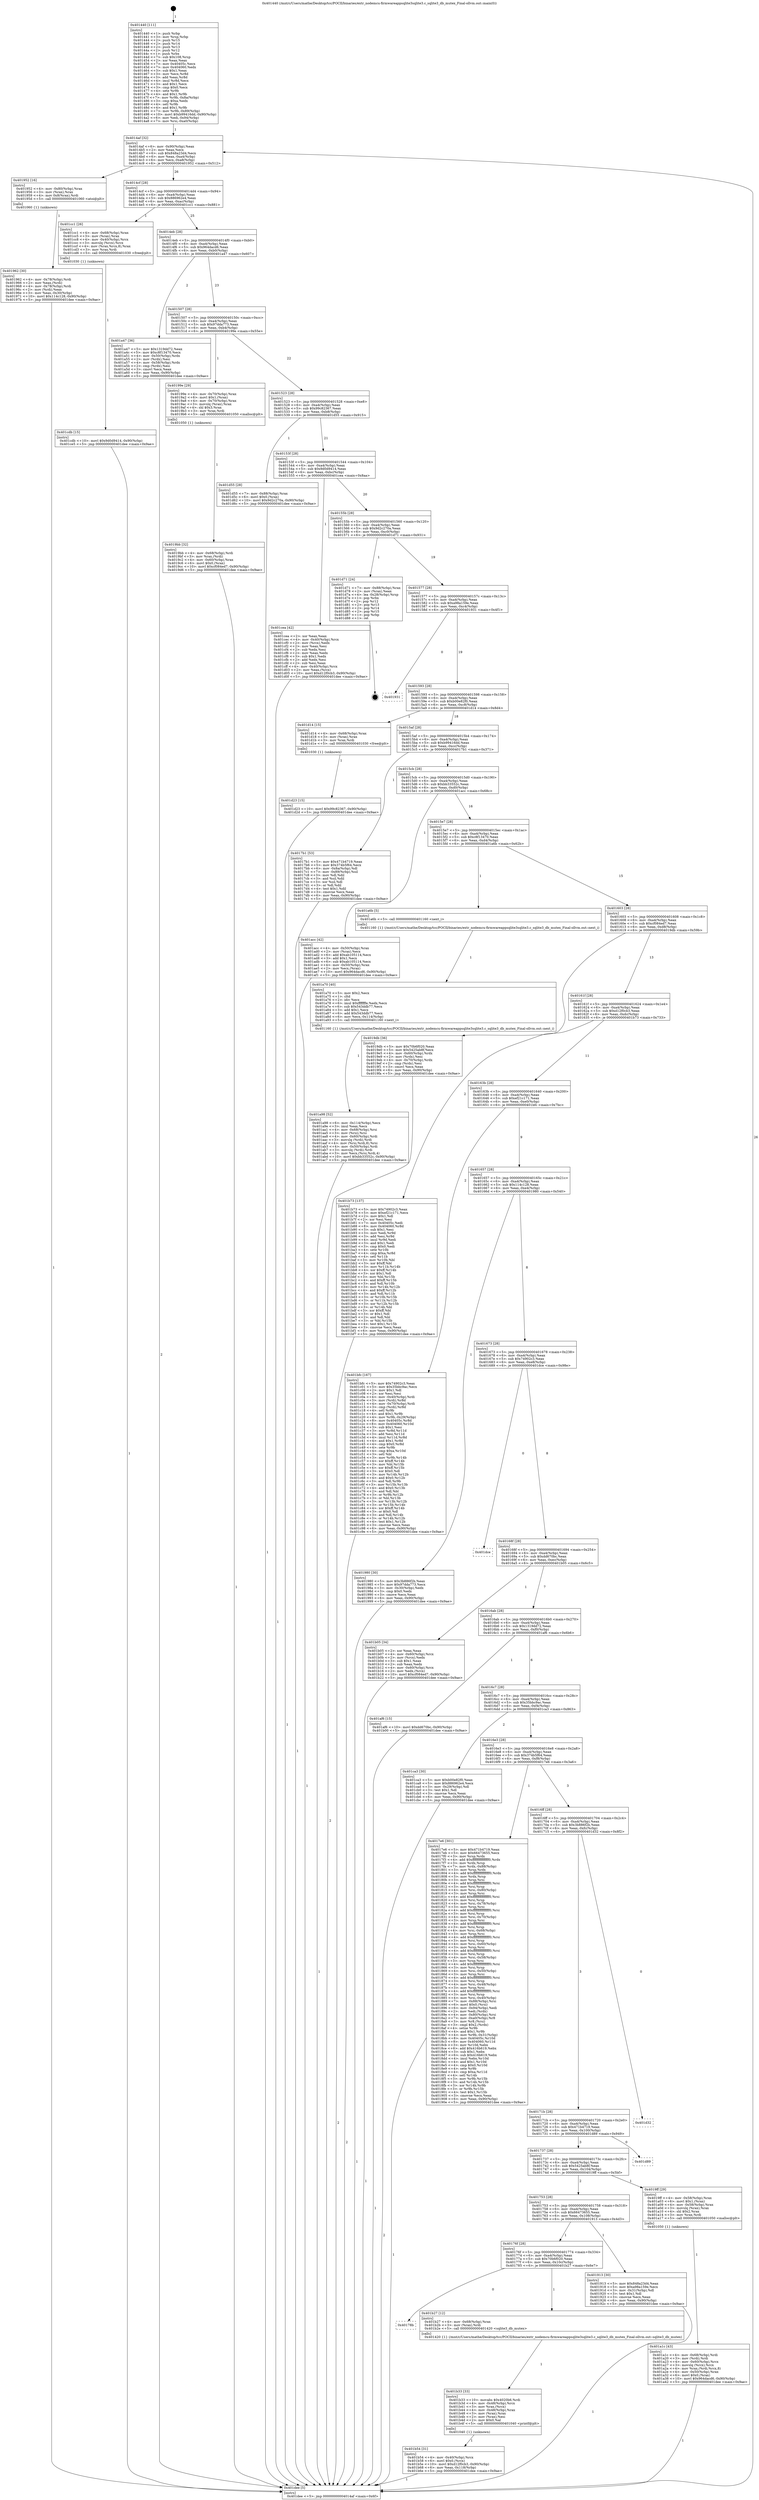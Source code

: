 digraph "0x401440" {
  label = "0x401440 (/mnt/c/Users/mathe/Desktop/tcc/POCII/binaries/extr_nodemcu-firmwareappsqlite3sqlite3.c_sqlite3_db_mutex_Final-ollvm.out::main(0))"
  labelloc = "t"
  node[shape=record]

  Entry [label="",width=0.3,height=0.3,shape=circle,fillcolor=black,style=filled]
  "0x4014af" [label="{
     0x4014af [32]\l
     | [instrs]\l
     &nbsp;&nbsp;0x4014af \<+6\>: mov -0x90(%rbp),%eax\l
     &nbsp;&nbsp;0x4014b5 \<+2\>: mov %eax,%ecx\l
     &nbsp;&nbsp;0x4014b7 \<+6\>: sub $0x848a23d4,%ecx\l
     &nbsp;&nbsp;0x4014bd \<+6\>: mov %eax,-0xa4(%rbp)\l
     &nbsp;&nbsp;0x4014c3 \<+6\>: mov %ecx,-0xa8(%rbp)\l
     &nbsp;&nbsp;0x4014c9 \<+6\>: je 0000000000401952 \<main+0x512\>\l
  }"]
  "0x401952" [label="{
     0x401952 [16]\l
     | [instrs]\l
     &nbsp;&nbsp;0x401952 \<+4\>: mov -0x80(%rbp),%rax\l
     &nbsp;&nbsp;0x401956 \<+3\>: mov (%rax),%rax\l
     &nbsp;&nbsp;0x401959 \<+4\>: mov 0x8(%rax),%rdi\l
     &nbsp;&nbsp;0x40195d \<+5\>: call 0000000000401060 \<atoi@plt\>\l
     | [calls]\l
     &nbsp;&nbsp;0x401060 \{1\} (unknown)\l
  }"]
  "0x4014cf" [label="{
     0x4014cf [28]\l
     | [instrs]\l
     &nbsp;&nbsp;0x4014cf \<+5\>: jmp 00000000004014d4 \<main+0x94\>\l
     &nbsp;&nbsp;0x4014d4 \<+6\>: mov -0xa4(%rbp),%eax\l
     &nbsp;&nbsp;0x4014da \<+5\>: sub $0x886962e4,%eax\l
     &nbsp;&nbsp;0x4014df \<+6\>: mov %eax,-0xac(%rbp)\l
     &nbsp;&nbsp;0x4014e5 \<+6\>: je 0000000000401cc1 \<main+0x881\>\l
  }"]
  Exit [label="",width=0.3,height=0.3,shape=circle,fillcolor=black,style=filled,peripheries=2]
  "0x401cc1" [label="{
     0x401cc1 [26]\l
     | [instrs]\l
     &nbsp;&nbsp;0x401cc1 \<+4\>: mov -0x68(%rbp),%rax\l
     &nbsp;&nbsp;0x401cc5 \<+3\>: mov (%rax),%rax\l
     &nbsp;&nbsp;0x401cc8 \<+4\>: mov -0x40(%rbp),%rcx\l
     &nbsp;&nbsp;0x401ccc \<+3\>: movslq (%rcx),%rcx\l
     &nbsp;&nbsp;0x401ccf \<+4\>: mov (%rax,%rcx,8),%rax\l
     &nbsp;&nbsp;0x401cd3 \<+3\>: mov %rax,%rdi\l
     &nbsp;&nbsp;0x401cd6 \<+5\>: call 0000000000401030 \<free@plt\>\l
     | [calls]\l
     &nbsp;&nbsp;0x401030 \{1\} (unknown)\l
  }"]
  "0x4014eb" [label="{
     0x4014eb [28]\l
     | [instrs]\l
     &nbsp;&nbsp;0x4014eb \<+5\>: jmp 00000000004014f0 \<main+0xb0\>\l
     &nbsp;&nbsp;0x4014f0 \<+6\>: mov -0xa4(%rbp),%eax\l
     &nbsp;&nbsp;0x4014f6 \<+5\>: sub $0x964dacd6,%eax\l
     &nbsp;&nbsp;0x4014fb \<+6\>: mov %eax,-0xb0(%rbp)\l
     &nbsp;&nbsp;0x401501 \<+6\>: je 0000000000401a47 \<main+0x607\>\l
  }"]
  "0x401d23" [label="{
     0x401d23 [15]\l
     | [instrs]\l
     &nbsp;&nbsp;0x401d23 \<+10\>: movl $0x99c82367,-0x90(%rbp)\l
     &nbsp;&nbsp;0x401d2d \<+5\>: jmp 0000000000401dee \<main+0x9ae\>\l
  }"]
  "0x401a47" [label="{
     0x401a47 [36]\l
     | [instrs]\l
     &nbsp;&nbsp;0x401a47 \<+5\>: mov $0x1319dd72,%eax\l
     &nbsp;&nbsp;0x401a4c \<+5\>: mov $0xc8f13470,%ecx\l
     &nbsp;&nbsp;0x401a51 \<+4\>: mov -0x50(%rbp),%rdx\l
     &nbsp;&nbsp;0x401a55 \<+2\>: mov (%rdx),%esi\l
     &nbsp;&nbsp;0x401a57 \<+4\>: mov -0x58(%rbp),%rdx\l
     &nbsp;&nbsp;0x401a5b \<+2\>: cmp (%rdx),%esi\l
     &nbsp;&nbsp;0x401a5d \<+3\>: cmovl %ecx,%eax\l
     &nbsp;&nbsp;0x401a60 \<+6\>: mov %eax,-0x90(%rbp)\l
     &nbsp;&nbsp;0x401a66 \<+5\>: jmp 0000000000401dee \<main+0x9ae\>\l
  }"]
  "0x401507" [label="{
     0x401507 [28]\l
     | [instrs]\l
     &nbsp;&nbsp;0x401507 \<+5\>: jmp 000000000040150c \<main+0xcc\>\l
     &nbsp;&nbsp;0x40150c \<+6\>: mov -0xa4(%rbp),%eax\l
     &nbsp;&nbsp;0x401512 \<+5\>: sub $0x97dda773,%eax\l
     &nbsp;&nbsp;0x401517 \<+6\>: mov %eax,-0xb4(%rbp)\l
     &nbsp;&nbsp;0x40151d \<+6\>: je 000000000040199e \<main+0x55e\>\l
  }"]
  "0x401cdb" [label="{
     0x401cdb [15]\l
     | [instrs]\l
     &nbsp;&nbsp;0x401cdb \<+10\>: movl $0x9d0d9414,-0x90(%rbp)\l
     &nbsp;&nbsp;0x401ce5 \<+5\>: jmp 0000000000401dee \<main+0x9ae\>\l
  }"]
  "0x40199e" [label="{
     0x40199e [29]\l
     | [instrs]\l
     &nbsp;&nbsp;0x40199e \<+4\>: mov -0x70(%rbp),%rax\l
     &nbsp;&nbsp;0x4019a2 \<+6\>: movl $0x1,(%rax)\l
     &nbsp;&nbsp;0x4019a8 \<+4\>: mov -0x70(%rbp),%rax\l
     &nbsp;&nbsp;0x4019ac \<+3\>: movslq (%rax),%rax\l
     &nbsp;&nbsp;0x4019af \<+4\>: shl $0x3,%rax\l
     &nbsp;&nbsp;0x4019b3 \<+3\>: mov %rax,%rdi\l
     &nbsp;&nbsp;0x4019b6 \<+5\>: call 0000000000401050 \<malloc@plt\>\l
     | [calls]\l
     &nbsp;&nbsp;0x401050 \{1\} (unknown)\l
  }"]
  "0x401523" [label="{
     0x401523 [28]\l
     | [instrs]\l
     &nbsp;&nbsp;0x401523 \<+5\>: jmp 0000000000401528 \<main+0xe8\>\l
     &nbsp;&nbsp;0x401528 \<+6\>: mov -0xa4(%rbp),%eax\l
     &nbsp;&nbsp;0x40152e \<+5\>: sub $0x99c82367,%eax\l
     &nbsp;&nbsp;0x401533 \<+6\>: mov %eax,-0xb8(%rbp)\l
     &nbsp;&nbsp;0x401539 \<+6\>: je 0000000000401d55 \<main+0x915\>\l
  }"]
  "0x401b54" [label="{
     0x401b54 [31]\l
     | [instrs]\l
     &nbsp;&nbsp;0x401b54 \<+4\>: mov -0x40(%rbp),%rcx\l
     &nbsp;&nbsp;0x401b58 \<+6\>: movl $0x0,(%rcx)\l
     &nbsp;&nbsp;0x401b5e \<+10\>: movl $0xd12f0cb3,-0x90(%rbp)\l
     &nbsp;&nbsp;0x401b68 \<+6\>: mov %eax,-0x118(%rbp)\l
     &nbsp;&nbsp;0x401b6e \<+5\>: jmp 0000000000401dee \<main+0x9ae\>\l
  }"]
  "0x401d55" [label="{
     0x401d55 [28]\l
     | [instrs]\l
     &nbsp;&nbsp;0x401d55 \<+7\>: mov -0x88(%rbp),%rax\l
     &nbsp;&nbsp;0x401d5c \<+6\>: movl $0x0,(%rax)\l
     &nbsp;&nbsp;0x401d62 \<+10\>: movl $0x9d2c270a,-0x90(%rbp)\l
     &nbsp;&nbsp;0x401d6c \<+5\>: jmp 0000000000401dee \<main+0x9ae\>\l
  }"]
  "0x40153f" [label="{
     0x40153f [28]\l
     | [instrs]\l
     &nbsp;&nbsp;0x40153f \<+5\>: jmp 0000000000401544 \<main+0x104\>\l
     &nbsp;&nbsp;0x401544 \<+6\>: mov -0xa4(%rbp),%eax\l
     &nbsp;&nbsp;0x40154a \<+5\>: sub $0x9d0d9414,%eax\l
     &nbsp;&nbsp;0x40154f \<+6\>: mov %eax,-0xbc(%rbp)\l
     &nbsp;&nbsp;0x401555 \<+6\>: je 0000000000401cea \<main+0x8aa\>\l
  }"]
  "0x401b33" [label="{
     0x401b33 [33]\l
     | [instrs]\l
     &nbsp;&nbsp;0x401b33 \<+10\>: movabs $0x4020b6,%rdi\l
     &nbsp;&nbsp;0x401b3d \<+4\>: mov -0x48(%rbp),%rcx\l
     &nbsp;&nbsp;0x401b41 \<+3\>: mov %rax,(%rcx)\l
     &nbsp;&nbsp;0x401b44 \<+4\>: mov -0x48(%rbp),%rax\l
     &nbsp;&nbsp;0x401b48 \<+3\>: mov (%rax),%rax\l
     &nbsp;&nbsp;0x401b4b \<+2\>: mov (%rax),%esi\l
     &nbsp;&nbsp;0x401b4d \<+2\>: mov $0x0,%al\l
     &nbsp;&nbsp;0x401b4f \<+5\>: call 0000000000401040 \<printf@plt\>\l
     | [calls]\l
     &nbsp;&nbsp;0x401040 \{1\} (unknown)\l
  }"]
  "0x401cea" [label="{
     0x401cea [42]\l
     | [instrs]\l
     &nbsp;&nbsp;0x401cea \<+2\>: xor %eax,%eax\l
     &nbsp;&nbsp;0x401cec \<+4\>: mov -0x40(%rbp),%rcx\l
     &nbsp;&nbsp;0x401cf0 \<+2\>: mov (%rcx),%edx\l
     &nbsp;&nbsp;0x401cf2 \<+2\>: mov %eax,%esi\l
     &nbsp;&nbsp;0x401cf4 \<+2\>: sub %edx,%esi\l
     &nbsp;&nbsp;0x401cf6 \<+2\>: mov %eax,%edx\l
     &nbsp;&nbsp;0x401cf8 \<+3\>: sub $0x1,%edx\l
     &nbsp;&nbsp;0x401cfb \<+2\>: add %edx,%esi\l
     &nbsp;&nbsp;0x401cfd \<+2\>: sub %esi,%eax\l
     &nbsp;&nbsp;0x401cff \<+4\>: mov -0x40(%rbp),%rcx\l
     &nbsp;&nbsp;0x401d03 \<+2\>: mov %eax,(%rcx)\l
     &nbsp;&nbsp;0x401d05 \<+10\>: movl $0xd12f0cb3,-0x90(%rbp)\l
     &nbsp;&nbsp;0x401d0f \<+5\>: jmp 0000000000401dee \<main+0x9ae\>\l
  }"]
  "0x40155b" [label="{
     0x40155b [28]\l
     | [instrs]\l
     &nbsp;&nbsp;0x40155b \<+5\>: jmp 0000000000401560 \<main+0x120\>\l
     &nbsp;&nbsp;0x401560 \<+6\>: mov -0xa4(%rbp),%eax\l
     &nbsp;&nbsp;0x401566 \<+5\>: sub $0x9d2c270a,%eax\l
     &nbsp;&nbsp;0x40156b \<+6\>: mov %eax,-0xc0(%rbp)\l
     &nbsp;&nbsp;0x401571 \<+6\>: je 0000000000401d71 \<main+0x931\>\l
  }"]
  "0x40178b" [label="{
     0x40178b\l
  }", style=dashed]
  "0x401d71" [label="{
     0x401d71 [24]\l
     | [instrs]\l
     &nbsp;&nbsp;0x401d71 \<+7\>: mov -0x88(%rbp),%rax\l
     &nbsp;&nbsp;0x401d78 \<+2\>: mov (%rax),%eax\l
     &nbsp;&nbsp;0x401d7a \<+4\>: lea -0x28(%rbp),%rsp\l
     &nbsp;&nbsp;0x401d7e \<+1\>: pop %rbx\l
     &nbsp;&nbsp;0x401d7f \<+2\>: pop %r12\l
     &nbsp;&nbsp;0x401d81 \<+2\>: pop %r13\l
     &nbsp;&nbsp;0x401d83 \<+2\>: pop %r14\l
     &nbsp;&nbsp;0x401d85 \<+2\>: pop %r15\l
     &nbsp;&nbsp;0x401d87 \<+1\>: pop %rbp\l
     &nbsp;&nbsp;0x401d88 \<+1\>: ret\l
  }"]
  "0x401577" [label="{
     0x401577 [28]\l
     | [instrs]\l
     &nbsp;&nbsp;0x401577 \<+5\>: jmp 000000000040157c \<main+0x13c\>\l
     &nbsp;&nbsp;0x40157c \<+6\>: mov -0xa4(%rbp),%eax\l
     &nbsp;&nbsp;0x401582 \<+5\>: sub $0xa98a159e,%eax\l
     &nbsp;&nbsp;0x401587 \<+6\>: mov %eax,-0xc4(%rbp)\l
     &nbsp;&nbsp;0x40158d \<+6\>: je 0000000000401931 \<main+0x4f1\>\l
  }"]
  "0x401b27" [label="{
     0x401b27 [12]\l
     | [instrs]\l
     &nbsp;&nbsp;0x401b27 \<+4\>: mov -0x68(%rbp),%rax\l
     &nbsp;&nbsp;0x401b2b \<+3\>: mov (%rax),%rdi\l
     &nbsp;&nbsp;0x401b2e \<+5\>: call 0000000000401420 \<sqlite3_db_mutex\>\l
     | [calls]\l
     &nbsp;&nbsp;0x401420 \{1\} (/mnt/c/Users/mathe/Desktop/tcc/POCII/binaries/extr_nodemcu-firmwareappsqlite3sqlite3.c_sqlite3_db_mutex_Final-ollvm.out::sqlite3_db_mutex)\l
  }"]
  "0x401931" [label="{
     0x401931\l
  }", style=dashed]
  "0x401593" [label="{
     0x401593 [28]\l
     | [instrs]\l
     &nbsp;&nbsp;0x401593 \<+5\>: jmp 0000000000401598 \<main+0x158\>\l
     &nbsp;&nbsp;0x401598 \<+6\>: mov -0xa4(%rbp),%eax\l
     &nbsp;&nbsp;0x40159e \<+5\>: sub $0xb00e82f0,%eax\l
     &nbsp;&nbsp;0x4015a3 \<+6\>: mov %eax,-0xc8(%rbp)\l
     &nbsp;&nbsp;0x4015a9 \<+6\>: je 0000000000401d14 \<main+0x8d4\>\l
  }"]
  "0x401a98" [label="{
     0x401a98 [52]\l
     | [instrs]\l
     &nbsp;&nbsp;0x401a98 \<+6\>: mov -0x114(%rbp),%ecx\l
     &nbsp;&nbsp;0x401a9e \<+3\>: imul %eax,%ecx\l
     &nbsp;&nbsp;0x401aa1 \<+4\>: mov -0x68(%rbp),%rsi\l
     &nbsp;&nbsp;0x401aa5 \<+3\>: mov (%rsi),%rsi\l
     &nbsp;&nbsp;0x401aa8 \<+4\>: mov -0x60(%rbp),%rdi\l
     &nbsp;&nbsp;0x401aac \<+3\>: movslq (%rdi),%rdi\l
     &nbsp;&nbsp;0x401aaf \<+4\>: mov (%rsi,%rdi,8),%rsi\l
     &nbsp;&nbsp;0x401ab3 \<+4\>: mov -0x50(%rbp),%rdi\l
     &nbsp;&nbsp;0x401ab7 \<+3\>: movslq (%rdi),%rdi\l
     &nbsp;&nbsp;0x401aba \<+3\>: mov %ecx,(%rsi,%rdi,4)\l
     &nbsp;&nbsp;0x401abd \<+10\>: movl $0xbb33552c,-0x90(%rbp)\l
     &nbsp;&nbsp;0x401ac7 \<+5\>: jmp 0000000000401dee \<main+0x9ae\>\l
  }"]
  "0x401d14" [label="{
     0x401d14 [15]\l
     | [instrs]\l
     &nbsp;&nbsp;0x401d14 \<+4\>: mov -0x68(%rbp),%rax\l
     &nbsp;&nbsp;0x401d18 \<+3\>: mov (%rax),%rax\l
     &nbsp;&nbsp;0x401d1b \<+3\>: mov %rax,%rdi\l
     &nbsp;&nbsp;0x401d1e \<+5\>: call 0000000000401030 \<free@plt\>\l
     | [calls]\l
     &nbsp;&nbsp;0x401030 \{1\} (unknown)\l
  }"]
  "0x4015af" [label="{
     0x4015af [28]\l
     | [instrs]\l
     &nbsp;&nbsp;0x4015af \<+5\>: jmp 00000000004015b4 \<main+0x174\>\l
     &nbsp;&nbsp;0x4015b4 \<+6\>: mov -0xa4(%rbp),%eax\l
     &nbsp;&nbsp;0x4015ba \<+5\>: sub $0xb99416dd,%eax\l
     &nbsp;&nbsp;0x4015bf \<+6\>: mov %eax,-0xcc(%rbp)\l
     &nbsp;&nbsp;0x4015c5 \<+6\>: je 00000000004017b1 \<main+0x371\>\l
  }"]
  "0x401a70" [label="{
     0x401a70 [40]\l
     | [instrs]\l
     &nbsp;&nbsp;0x401a70 \<+5\>: mov $0x2,%ecx\l
     &nbsp;&nbsp;0x401a75 \<+1\>: cltd\l
     &nbsp;&nbsp;0x401a76 \<+2\>: idiv %ecx\l
     &nbsp;&nbsp;0x401a78 \<+6\>: imul $0xfffffffe,%edx,%ecx\l
     &nbsp;&nbsp;0x401a7e \<+6\>: sub $0x543ddb77,%ecx\l
     &nbsp;&nbsp;0x401a84 \<+3\>: add $0x1,%ecx\l
     &nbsp;&nbsp;0x401a87 \<+6\>: add $0x543ddb77,%ecx\l
     &nbsp;&nbsp;0x401a8d \<+6\>: mov %ecx,-0x114(%rbp)\l
     &nbsp;&nbsp;0x401a93 \<+5\>: call 0000000000401160 \<next_i\>\l
     | [calls]\l
     &nbsp;&nbsp;0x401160 \{1\} (/mnt/c/Users/mathe/Desktop/tcc/POCII/binaries/extr_nodemcu-firmwareappsqlite3sqlite3.c_sqlite3_db_mutex_Final-ollvm.out::next_i)\l
  }"]
  "0x4017b1" [label="{
     0x4017b1 [53]\l
     | [instrs]\l
     &nbsp;&nbsp;0x4017b1 \<+5\>: mov $0x471b4719,%eax\l
     &nbsp;&nbsp;0x4017b6 \<+5\>: mov $0x374b5f64,%ecx\l
     &nbsp;&nbsp;0x4017bb \<+6\>: mov -0x8a(%rbp),%dl\l
     &nbsp;&nbsp;0x4017c1 \<+7\>: mov -0x89(%rbp),%sil\l
     &nbsp;&nbsp;0x4017c8 \<+3\>: mov %dl,%dil\l
     &nbsp;&nbsp;0x4017cb \<+3\>: and %sil,%dil\l
     &nbsp;&nbsp;0x4017ce \<+3\>: xor %sil,%dl\l
     &nbsp;&nbsp;0x4017d1 \<+3\>: or %dl,%dil\l
     &nbsp;&nbsp;0x4017d4 \<+4\>: test $0x1,%dil\l
     &nbsp;&nbsp;0x4017d8 \<+3\>: cmovne %ecx,%eax\l
     &nbsp;&nbsp;0x4017db \<+6\>: mov %eax,-0x90(%rbp)\l
     &nbsp;&nbsp;0x4017e1 \<+5\>: jmp 0000000000401dee \<main+0x9ae\>\l
  }"]
  "0x4015cb" [label="{
     0x4015cb [28]\l
     | [instrs]\l
     &nbsp;&nbsp;0x4015cb \<+5\>: jmp 00000000004015d0 \<main+0x190\>\l
     &nbsp;&nbsp;0x4015d0 \<+6\>: mov -0xa4(%rbp),%eax\l
     &nbsp;&nbsp;0x4015d6 \<+5\>: sub $0xbb33552c,%eax\l
     &nbsp;&nbsp;0x4015db \<+6\>: mov %eax,-0xd0(%rbp)\l
     &nbsp;&nbsp;0x4015e1 \<+6\>: je 0000000000401acc \<main+0x68c\>\l
  }"]
  "0x401dee" [label="{
     0x401dee [5]\l
     | [instrs]\l
     &nbsp;&nbsp;0x401dee \<+5\>: jmp 00000000004014af \<main+0x6f\>\l
  }"]
  "0x401440" [label="{
     0x401440 [111]\l
     | [instrs]\l
     &nbsp;&nbsp;0x401440 \<+1\>: push %rbp\l
     &nbsp;&nbsp;0x401441 \<+3\>: mov %rsp,%rbp\l
     &nbsp;&nbsp;0x401444 \<+2\>: push %r15\l
     &nbsp;&nbsp;0x401446 \<+2\>: push %r14\l
     &nbsp;&nbsp;0x401448 \<+2\>: push %r13\l
     &nbsp;&nbsp;0x40144a \<+2\>: push %r12\l
     &nbsp;&nbsp;0x40144c \<+1\>: push %rbx\l
     &nbsp;&nbsp;0x40144d \<+7\>: sub $0x108,%rsp\l
     &nbsp;&nbsp;0x401454 \<+2\>: xor %eax,%eax\l
     &nbsp;&nbsp;0x401456 \<+7\>: mov 0x40405c,%ecx\l
     &nbsp;&nbsp;0x40145d \<+7\>: mov 0x404060,%edx\l
     &nbsp;&nbsp;0x401464 \<+3\>: sub $0x1,%eax\l
     &nbsp;&nbsp;0x401467 \<+3\>: mov %ecx,%r8d\l
     &nbsp;&nbsp;0x40146a \<+3\>: add %eax,%r8d\l
     &nbsp;&nbsp;0x40146d \<+4\>: imul %r8d,%ecx\l
     &nbsp;&nbsp;0x401471 \<+3\>: and $0x1,%ecx\l
     &nbsp;&nbsp;0x401474 \<+3\>: cmp $0x0,%ecx\l
     &nbsp;&nbsp;0x401477 \<+4\>: sete %r9b\l
     &nbsp;&nbsp;0x40147b \<+4\>: and $0x1,%r9b\l
     &nbsp;&nbsp;0x40147f \<+7\>: mov %r9b,-0x8a(%rbp)\l
     &nbsp;&nbsp;0x401486 \<+3\>: cmp $0xa,%edx\l
     &nbsp;&nbsp;0x401489 \<+4\>: setl %r9b\l
     &nbsp;&nbsp;0x40148d \<+4\>: and $0x1,%r9b\l
     &nbsp;&nbsp;0x401491 \<+7\>: mov %r9b,-0x89(%rbp)\l
     &nbsp;&nbsp;0x401498 \<+10\>: movl $0xb99416dd,-0x90(%rbp)\l
     &nbsp;&nbsp;0x4014a2 \<+6\>: mov %edi,-0x94(%rbp)\l
     &nbsp;&nbsp;0x4014a8 \<+7\>: mov %rsi,-0xa0(%rbp)\l
  }"]
  "0x401a1c" [label="{
     0x401a1c [43]\l
     | [instrs]\l
     &nbsp;&nbsp;0x401a1c \<+4\>: mov -0x68(%rbp),%rdi\l
     &nbsp;&nbsp;0x401a20 \<+3\>: mov (%rdi),%rdi\l
     &nbsp;&nbsp;0x401a23 \<+4\>: mov -0x60(%rbp),%rcx\l
     &nbsp;&nbsp;0x401a27 \<+3\>: movslq (%rcx),%rcx\l
     &nbsp;&nbsp;0x401a2a \<+4\>: mov %rax,(%rdi,%rcx,8)\l
     &nbsp;&nbsp;0x401a2e \<+4\>: mov -0x50(%rbp),%rax\l
     &nbsp;&nbsp;0x401a32 \<+6\>: movl $0x0,(%rax)\l
     &nbsp;&nbsp;0x401a38 \<+10\>: movl $0x964dacd6,-0x90(%rbp)\l
     &nbsp;&nbsp;0x401a42 \<+5\>: jmp 0000000000401dee \<main+0x9ae\>\l
  }"]
  "0x401acc" [label="{
     0x401acc [42]\l
     | [instrs]\l
     &nbsp;&nbsp;0x401acc \<+4\>: mov -0x50(%rbp),%rax\l
     &nbsp;&nbsp;0x401ad0 \<+2\>: mov (%rax),%ecx\l
     &nbsp;&nbsp;0x401ad2 \<+6\>: add $0xab105114,%ecx\l
     &nbsp;&nbsp;0x401ad8 \<+3\>: add $0x1,%ecx\l
     &nbsp;&nbsp;0x401adb \<+6\>: sub $0xab105114,%ecx\l
     &nbsp;&nbsp;0x401ae1 \<+4\>: mov -0x50(%rbp),%rax\l
     &nbsp;&nbsp;0x401ae5 \<+2\>: mov %ecx,(%rax)\l
     &nbsp;&nbsp;0x401ae7 \<+10\>: movl $0x964dacd6,-0x90(%rbp)\l
     &nbsp;&nbsp;0x401af1 \<+5\>: jmp 0000000000401dee \<main+0x9ae\>\l
  }"]
  "0x4015e7" [label="{
     0x4015e7 [28]\l
     | [instrs]\l
     &nbsp;&nbsp;0x4015e7 \<+5\>: jmp 00000000004015ec \<main+0x1ac\>\l
     &nbsp;&nbsp;0x4015ec \<+6\>: mov -0xa4(%rbp),%eax\l
     &nbsp;&nbsp;0x4015f2 \<+5\>: sub $0xc8f13470,%eax\l
     &nbsp;&nbsp;0x4015f7 \<+6\>: mov %eax,-0xd4(%rbp)\l
     &nbsp;&nbsp;0x4015fd \<+6\>: je 0000000000401a6b \<main+0x62b\>\l
  }"]
  "0x4019bb" [label="{
     0x4019bb [32]\l
     | [instrs]\l
     &nbsp;&nbsp;0x4019bb \<+4\>: mov -0x68(%rbp),%rdi\l
     &nbsp;&nbsp;0x4019bf \<+3\>: mov %rax,(%rdi)\l
     &nbsp;&nbsp;0x4019c2 \<+4\>: mov -0x60(%rbp),%rax\l
     &nbsp;&nbsp;0x4019c6 \<+6\>: movl $0x0,(%rax)\l
     &nbsp;&nbsp;0x4019cc \<+10\>: movl $0xcf084ed7,-0x90(%rbp)\l
     &nbsp;&nbsp;0x4019d6 \<+5\>: jmp 0000000000401dee \<main+0x9ae\>\l
  }"]
  "0x401a6b" [label="{
     0x401a6b [5]\l
     | [instrs]\l
     &nbsp;&nbsp;0x401a6b \<+5\>: call 0000000000401160 \<next_i\>\l
     | [calls]\l
     &nbsp;&nbsp;0x401160 \{1\} (/mnt/c/Users/mathe/Desktop/tcc/POCII/binaries/extr_nodemcu-firmwareappsqlite3sqlite3.c_sqlite3_db_mutex_Final-ollvm.out::next_i)\l
  }"]
  "0x401603" [label="{
     0x401603 [28]\l
     | [instrs]\l
     &nbsp;&nbsp;0x401603 \<+5\>: jmp 0000000000401608 \<main+0x1c8\>\l
     &nbsp;&nbsp;0x401608 \<+6\>: mov -0xa4(%rbp),%eax\l
     &nbsp;&nbsp;0x40160e \<+5\>: sub $0xcf084ed7,%eax\l
     &nbsp;&nbsp;0x401613 \<+6\>: mov %eax,-0xd8(%rbp)\l
     &nbsp;&nbsp;0x401619 \<+6\>: je 00000000004019db \<main+0x59b\>\l
  }"]
  "0x401962" [label="{
     0x401962 [30]\l
     | [instrs]\l
     &nbsp;&nbsp;0x401962 \<+4\>: mov -0x78(%rbp),%rdi\l
     &nbsp;&nbsp;0x401966 \<+2\>: mov %eax,(%rdi)\l
     &nbsp;&nbsp;0x401968 \<+4\>: mov -0x78(%rbp),%rdi\l
     &nbsp;&nbsp;0x40196c \<+2\>: mov (%rdi),%eax\l
     &nbsp;&nbsp;0x40196e \<+3\>: mov %eax,-0x30(%rbp)\l
     &nbsp;&nbsp;0x401971 \<+10\>: movl $0x114c128,-0x90(%rbp)\l
     &nbsp;&nbsp;0x40197b \<+5\>: jmp 0000000000401dee \<main+0x9ae\>\l
  }"]
  "0x4019db" [label="{
     0x4019db [36]\l
     | [instrs]\l
     &nbsp;&nbsp;0x4019db \<+5\>: mov $0x70b6f020,%eax\l
     &nbsp;&nbsp;0x4019e0 \<+5\>: mov $0x5425ab8f,%ecx\l
     &nbsp;&nbsp;0x4019e5 \<+4\>: mov -0x60(%rbp),%rdx\l
     &nbsp;&nbsp;0x4019e9 \<+2\>: mov (%rdx),%esi\l
     &nbsp;&nbsp;0x4019eb \<+4\>: mov -0x70(%rbp),%rdx\l
     &nbsp;&nbsp;0x4019ef \<+2\>: cmp (%rdx),%esi\l
     &nbsp;&nbsp;0x4019f1 \<+3\>: cmovl %ecx,%eax\l
     &nbsp;&nbsp;0x4019f4 \<+6\>: mov %eax,-0x90(%rbp)\l
     &nbsp;&nbsp;0x4019fa \<+5\>: jmp 0000000000401dee \<main+0x9ae\>\l
  }"]
  "0x40161f" [label="{
     0x40161f [28]\l
     | [instrs]\l
     &nbsp;&nbsp;0x40161f \<+5\>: jmp 0000000000401624 \<main+0x1e4\>\l
     &nbsp;&nbsp;0x401624 \<+6\>: mov -0xa4(%rbp),%eax\l
     &nbsp;&nbsp;0x40162a \<+5\>: sub $0xd12f0cb3,%eax\l
     &nbsp;&nbsp;0x40162f \<+6\>: mov %eax,-0xdc(%rbp)\l
     &nbsp;&nbsp;0x401635 \<+6\>: je 0000000000401b73 \<main+0x733\>\l
  }"]
  "0x40176f" [label="{
     0x40176f [28]\l
     | [instrs]\l
     &nbsp;&nbsp;0x40176f \<+5\>: jmp 0000000000401774 \<main+0x334\>\l
     &nbsp;&nbsp;0x401774 \<+6\>: mov -0xa4(%rbp),%eax\l
     &nbsp;&nbsp;0x40177a \<+5\>: sub $0x70b6f020,%eax\l
     &nbsp;&nbsp;0x40177f \<+6\>: mov %eax,-0x10c(%rbp)\l
     &nbsp;&nbsp;0x401785 \<+6\>: je 0000000000401b27 \<main+0x6e7\>\l
  }"]
  "0x401b73" [label="{
     0x401b73 [137]\l
     | [instrs]\l
     &nbsp;&nbsp;0x401b73 \<+5\>: mov $0x74902c3,%eax\l
     &nbsp;&nbsp;0x401b78 \<+5\>: mov $0xef21c171,%ecx\l
     &nbsp;&nbsp;0x401b7d \<+2\>: mov $0x1,%dl\l
     &nbsp;&nbsp;0x401b7f \<+2\>: xor %esi,%esi\l
     &nbsp;&nbsp;0x401b81 \<+7\>: mov 0x40405c,%edi\l
     &nbsp;&nbsp;0x401b88 \<+8\>: mov 0x404060,%r8d\l
     &nbsp;&nbsp;0x401b90 \<+3\>: sub $0x1,%esi\l
     &nbsp;&nbsp;0x401b93 \<+3\>: mov %edi,%r9d\l
     &nbsp;&nbsp;0x401b96 \<+3\>: add %esi,%r9d\l
     &nbsp;&nbsp;0x401b99 \<+4\>: imul %r9d,%edi\l
     &nbsp;&nbsp;0x401b9d \<+3\>: and $0x1,%edi\l
     &nbsp;&nbsp;0x401ba0 \<+3\>: cmp $0x0,%edi\l
     &nbsp;&nbsp;0x401ba3 \<+4\>: sete %r10b\l
     &nbsp;&nbsp;0x401ba7 \<+4\>: cmp $0xa,%r8d\l
     &nbsp;&nbsp;0x401bab \<+4\>: setl %r11b\l
     &nbsp;&nbsp;0x401baf \<+3\>: mov %r10b,%bl\l
     &nbsp;&nbsp;0x401bb2 \<+3\>: xor $0xff,%bl\l
     &nbsp;&nbsp;0x401bb5 \<+3\>: mov %r11b,%r14b\l
     &nbsp;&nbsp;0x401bb8 \<+4\>: xor $0xff,%r14b\l
     &nbsp;&nbsp;0x401bbc \<+3\>: xor $0x1,%dl\l
     &nbsp;&nbsp;0x401bbf \<+3\>: mov %bl,%r15b\l
     &nbsp;&nbsp;0x401bc2 \<+4\>: and $0xff,%r15b\l
     &nbsp;&nbsp;0x401bc6 \<+3\>: and %dl,%r10b\l
     &nbsp;&nbsp;0x401bc9 \<+3\>: mov %r14b,%r12b\l
     &nbsp;&nbsp;0x401bcc \<+4\>: and $0xff,%r12b\l
     &nbsp;&nbsp;0x401bd0 \<+3\>: and %dl,%r11b\l
     &nbsp;&nbsp;0x401bd3 \<+3\>: or %r10b,%r15b\l
     &nbsp;&nbsp;0x401bd6 \<+3\>: or %r11b,%r12b\l
     &nbsp;&nbsp;0x401bd9 \<+3\>: xor %r12b,%r15b\l
     &nbsp;&nbsp;0x401bdc \<+3\>: or %r14b,%bl\l
     &nbsp;&nbsp;0x401bdf \<+3\>: xor $0xff,%bl\l
     &nbsp;&nbsp;0x401be2 \<+3\>: or $0x1,%dl\l
     &nbsp;&nbsp;0x401be5 \<+2\>: and %dl,%bl\l
     &nbsp;&nbsp;0x401be7 \<+3\>: or %bl,%r15b\l
     &nbsp;&nbsp;0x401bea \<+4\>: test $0x1,%r15b\l
     &nbsp;&nbsp;0x401bee \<+3\>: cmovne %ecx,%eax\l
     &nbsp;&nbsp;0x401bf1 \<+6\>: mov %eax,-0x90(%rbp)\l
     &nbsp;&nbsp;0x401bf7 \<+5\>: jmp 0000000000401dee \<main+0x9ae\>\l
  }"]
  "0x40163b" [label="{
     0x40163b [28]\l
     | [instrs]\l
     &nbsp;&nbsp;0x40163b \<+5\>: jmp 0000000000401640 \<main+0x200\>\l
     &nbsp;&nbsp;0x401640 \<+6\>: mov -0xa4(%rbp),%eax\l
     &nbsp;&nbsp;0x401646 \<+5\>: sub $0xef21c171,%eax\l
     &nbsp;&nbsp;0x40164b \<+6\>: mov %eax,-0xe0(%rbp)\l
     &nbsp;&nbsp;0x401651 \<+6\>: je 0000000000401bfc \<main+0x7bc\>\l
  }"]
  "0x401913" [label="{
     0x401913 [30]\l
     | [instrs]\l
     &nbsp;&nbsp;0x401913 \<+5\>: mov $0x848a23d4,%eax\l
     &nbsp;&nbsp;0x401918 \<+5\>: mov $0xa98a159e,%ecx\l
     &nbsp;&nbsp;0x40191d \<+3\>: mov -0x31(%rbp),%dl\l
     &nbsp;&nbsp;0x401920 \<+3\>: test $0x1,%dl\l
     &nbsp;&nbsp;0x401923 \<+3\>: cmovne %ecx,%eax\l
     &nbsp;&nbsp;0x401926 \<+6\>: mov %eax,-0x90(%rbp)\l
     &nbsp;&nbsp;0x40192c \<+5\>: jmp 0000000000401dee \<main+0x9ae\>\l
  }"]
  "0x401bfc" [label="{
     0x401bfc [167]\l
     | [instrs]\l
     &nbsp;&nbsp;0x401bfc \<+5\>: mov $0x74902c3,%eax\l
     &nbsp;&nbsp;0x401c01 \<+5\>: mov $0x35bbc9ac,%ecx\l
     &nbsp;&nbsp;0x401c06 \<+2\>: mov $0x1,%dl\l
     &nbsp;&nbsp;0x401c08 \<+2\>: xor %esi,%esi\l
     &nbsp;&nbsp;0x401c0a \<+4\>: mov -0x40(%rbp),%rdi\l
     &nbsp;&nbsp;0x401c0e \<+3\>: mov (%rdi),%r8d\l
     &nbsp;&nbsp;0x401c11 \<+4\>: mov -0x70(%rbp),%rdi\l
     &nbsp;&nbsp;0x401c15 \<+3\>: cmp (%rdi),%r8d\l
     &nbsp;&nbsp;0x401c18 \<+4\>: setl %r9b\l
     &nbsp;&nbsp;0x401c1c \<+4\>: and $0x1,%r9b\l
     &nbsp;&nbsp;0x401c20 \<+4\>: mov %r9b,-0x29(%rbp)\l
     &nbsp;&nbsp;0x401c24 \<+8\>: mov 0x40405c,%r8d\l
     &nbsp;&nbsp;0x401c2c \<+8\>: mov 0x404060,%r10d\l
     &nbsp;&nbsp;0x401c34 \<+3\>: sub $0x1,%esi\l
     &nbsp;&nbsp;0x401c37 \<+3\>: mov %r8d,%r11d\l
     &nbsp;&nbsp;0x401c3a \<+3\>: add %esi,%r11d\l
     &nbsp;&nbsp;0x401c3d \<+4\>: imul %r11d,%r8d\l
     &nbsp;&nbsp;0x401c41 \<+4\>: and $0x1,%r8d\l
     &nbsp;&nbsp;0x401c45 \<+4\>: cmp $0x0,%r8d\l
     &nbsp;&nbsp;0x401c49 \<+4\>: sete %r9b\l
     &nbsp;&nbsp;0x401c4d \<+4\>: cmp $0xa,%r10d\l
     &nbsp;&nbsp;0x401c51 \<+3\>: setl %bl\l
     &nbsp;&nbsp;0x401c54 \<+3\>: mov %r9b,%r14b\l
     &nbsp;&nbsp;0x401c57 \<+4\>: xor $0xff,%r14b\l
     &nbsp;&nbsp;0x401c5b \<+3\>: mov %bl,%r15b\l
     &nbsp;&nbsp;0x401c5e \<+4\>: xor $0xff,%r15b\l
     &nbsp;&nbsp;0x401c62 \<+3\>: xor $0x0,%dl\l
     &nbsp;&nbsp;0x401c65 \<+3\>: mov %r14b,%r12b\l
     &nbsp;&nbsp;0x401c68 \<+4\>: and $0x0,%r12b\l
     &nbsp;&nbsp;0x401c6c \<+3\>: and %dl,%r9b\l
     &nbsp;&nbsp;0x401c6f \<+3\>: mov %r15b,%r13b\l
     &nbsp;&nbsp;0x401c72 \<+4\>: and $0x0,%r13b\l
     &nbsp;&nbsp;0x401c76 \<+2\>: and %dl,%bl\l
     &nbsp;&nbsp;0x401c78 \<+3\>: or %r9b,%r12b\l
     &nbsp;&nbsp;0x401c7b \<+3\>: or %bl,%r13b\l
     &nbsp;&nbsp;0x401c7e \<+3\>: xor %r13b,%r12b\l
     &nbsp;&nbsp;0x401c81 \<+3\>: or %r15b,%r14b\l
     &nbsp;&nbsp;0x401c84 \<+4\>: xor $0xff,%r14b\l
     &nbsp;&nbsp;0x401c88 \<+3\>: or $0x0,%dl\l
     &nbsp;&nbsp;0x401c8b \<+3\>: and %dl,%r14b\l
     &nbsp;&nbsp;0x401c8e \<+3\>: or %r14b,%r12b\l
     &nbsp;&nbsp;0x401c91 \<+4\>: test $0x1,%r12b\l
     &nbsp;&nbsp;0x401c95 \<+3\>: cmovne %ecx,%eax\l
     &nbsp;&nbsp;0x401c98 \<+6\>: mov %eax,-0x90(%rbp)\l
     &nbsp;&nbsp;0x401c9e \<+5\>: jmp 0000000000401dee \<main+0x9ae\>\l
  }"]
  "0x401657" [label="{
     0x401657 [28]\l
     | [instrs]\l
     &nbsp;&nbsp;0x401657 \<+5\>: jmp 000000000040165c \<main+0x21c\>\l
     &nbsp;&nbsp;0x40165c \<+6\>: mov -0xa4(%rbp),%eax\l
     &nbsp;&nbsp;0x401662 \<+5\>: sub $0x114c128,%eax\l
     &nbsp;&nbsp;0x401667 \<+6\>: mov %eax,-0xe4(%rbp)\l
     &nbsp;&nbsp;0x40166d \<+6\>: je 0000000000401980 \<main+0x540\>\l
  }"]
  "0x401753" [label="{
     0x401753 [28]\l
     | [instrs]\l
     &nbsp;&nbsp;0x401753 \<+5\>: jmp 0000000000401758 \<main+0x318\>\l
     &nbsp;&nbsp;0x401758 \<+6\>: mov -0xa4(%rbp),%eax\l
     &nbsp;&nbsp;0x40175e \<+5\>: sub $0x66473655,%eax\l
     &nbsp;&nbsp;0x401763 \<+6\>: mov %eax,-0x108(%rbp)\l
     &nbsp;&nbsp;0x401769 \<+6\>: je 0000000000401913 \<main+0x4d3\>\l
  }"]
  "0x401980" [label="{
     0x401980 [30]\l
     | [instrs]\l
     &nbsp;&nbsp;0x401980 \<+5\>: mov $0x3b886f2b,%eax\l
     &nbsp;&nbsp;0x401985 \<+5\>: mov $0x97dda773,%ecx\l
     &nbsp;&nbsp;0x40198a \<+3\>: mov -0x30(%rbp),%edx\l
     &nbsp;&nbsp;0x40198d \<+3\>: cmp $0x0,%edx\l
     &nbsp;&nbsp;0x401990 \<+3\>: cmove %ecx,%eax\l
     &nbsp;&nbsp;0x401993 \<+6\>: mov %eax,-0x90(%rbp)\l
     &nbsp;&nbsp;0x401999 \<+5\>: jmp 0000000000401dee \<main+0x9ae\>\l
  }"]
  "0x401673" [label="{
     0x401673 [28]\l
     | [instrs]\l
     &nbsp;&nbsp;0x401673 \<+5\>: jmp 0000000000401678 \<main+0x238\>\l
     &nbsp;&nbsp;0x401678 \<+6\>: mov -0xa4(%rbp),%eax\l
     &nbsp;&nbsp;0x40167e \<+5\>: sub $0x74902c3,%eax\l
     &nbsp;&nbsp;0x401683 \<+6\>: mov %eax,-0xe8(%rbp)\l
     &nbsp;&nbsp;0x401689 \<+6\>: je 0000000000401dce \<main+0x98e\>\l
  }"]
  "0x4019ff" [label="{
     0x4019ff [29]\l
     | [instrs]\l
     &nbsp;&nbsp;0x4019ff \<+4\>: mov -0x58(%rbp),%rax\l
     &nbsp;&nbsp;0x401a03 \<+6\>: movl $0x1,(%rax)\l
     &nbsp;&nbsp;0x401a09 \<+4\>: mov -0x58(%rbp),%rax\l
     &nbsp;&nbsp;0x401a0d \<+3\>: movslq (%rax),%rax\l
     &nbsp;&nbsp;0x401a10 \<+4\>: shl $0x2,%rax\l
     &nbsp;&nbsp;0x401a14 \<+3\>: mov %rax,%rdi\l
     &nbsp;&nbsp;0x401a17 \<+5\>: call 0000000000401050 \<malloc@plt\>\l
     | [calls]\l
     &nbsp;&nbsp;0x401050 \{1\} (unknown)\l
  }"]
  "0x401dce" [label="{
     0x401dce\l
  }", style=dashed]
  "0x40168f" [label="{
     0x40168f [28]\l
     | [instrs]\l
     &nbsp;&nbsp;0x40168f \<+5\>: jmp 0000000000401694 \<main+0x254\>\l
     &nbsp;&nbsp;0x401694 \<+6\>: mov -0xa4(%rbp),%eax\l
     &nbsp;&nbsp;0x40169a \<+5\>: sub $0xdd670bc,%eax\l
     &nbsp;&nbsp;0x40169f \<+6\>: mov %eax,-0xec(%rbp)\l
     &nbsp;&nbsp;0x4016a5 \<+6\>: je 0000000000401b05 \<main+0x6c5\>\l
  }"]
  "0x401737" [label="{
     0x401737 [28]\l
     | [instrs]\l
     &nbsp;&nbsp;0x401737 \<+5\>: jmp 000000000040173c \<main+0x2fc\>\l
     &nbsp;&nbsp;0x40173c \<+6\>: mov -0xa4(%rbp),%eax\l
     &nbsp;&nbsp;0x401742 \<+5\>: sub $0x5425ab8f,%eax\l
     &nbsp;&nbsp;0x401747 \<+6\>: mov %eax,-0x104(%rbp)\l
     &nbsp;&nbsp;0x40174d \<+6\>: je 00000000004019ff \<main+0x5bf\>\l
  }"]
  "0x401b05" [label="{
     0x401b05 [34]\l
     | [instrs]\l
     &nbsp;&nbsp;0x401b05 \<+2\>: xor %eax,%eax\l
     &nbsp;&nbsp;0x401b07 \<+4\>: mov -0x60(%rbp),%rcx\l
     &nbsp;&nbsp;0x401b0b \<+2\>: mov (%rcx),%edx\l
     &nbsp;&nbsp;0x401b0d \<+3\>: sub $0x1,%eax\l
     &nbsp;&nbsp;0x401b10 \<+2\>: sub %eax,%edx\l
     &nbsp;&nbsp;0x401b12 \<+4\>: mov -0x60(%rbp),%rcx\l
     &nbsp;&nbsp;0x401b16 \<+2\>: mov %edx,(%rcx)\l
     &nbsp;&nbsp;0x401b18 \<+10\>: movl $0xcf084ed7,-0x90(%rbp)\l
     &nbsp;&nbsp;0x401b22 \<+5\>: jmp 0000000000401dee \<main+0x9ae\>\l
  }"]
  "0x4016ab" [label="{
     0x4016ab [28]\l
     | [instrs]\l
     &nbsp;&nbsp;0x4016ab \<+5\>: jmp 00000000004016b0 \<main+0x270\>\l
     &nbsp;&nbsp;0x4016b0 \<+6\>: mov -0xa4(%rbp),%eax\l
     &nbsp;&nbsp;0x4016b6 \<+5\>: sub $0x1319dd72,%eax\l
     &nbsp;&nbsp;0x4016bb \<+6\>: mov %eax,-0xf0(%rbp)\l
     &nbsp;&nbsp;0x4016c1 \<+6\>: je 0000000000401af6 \<main+0x6b6\>\l
  }"]
  "0x401d89" [label="{
     0x401d89\l
  }", style=dashed]
  "0x401af6" [label="{
     0x401af6 [15]\l
     | [instrs]\l
     &nbsp;&nbsp;0x401af6 \<+10\>: movl $0xdd670bc,-0x90(%rbp)\l
     &nbsp;&nbsp;0x401b00 \<+5\>: jmp 0000000000401dee \<main+0x9ae\>\l
  }"]
  "0x4016c7" [label="{
     0x4016c7 [28]\l
     | [instrs]\l
     &nbsp;&nbsp;0x4016c7 \<+5\>: jmp 00000000004016cc \<main+0x28c\>\l
     &nbsp;&nbsp;0x4016cc \<+6\>: mov -0xa4(%rbp),%eax\l
     &nbsp;&nbsp;0x4016d2 \<+5\>: sub $0x35bbc9ac,%eax\l
     &nbsp;&nbsp;0x4016d7 \<+6\>: mov %eax,-0xf4(%rbp)\l
     &nbsp;&nbsp;0x4016dd \<+6\>: je 0000000000401ca3 \<main+0x863\>\l
  }"]
  "0x40171b" [label="{
     0x40171b [28]\l
     | [instrs]\l
     &nbsp;&nbsp;0x40171b \<+5\>: jmp 0000000000401720 \<main+0x2e0\>\l
     &nbsp;&nbsp;0x401720 \<+6\>: mov -0xa4(%rbp),%eax\l
     &nbsp;&nbsp;0x401726 \<+5\>: sub $0x471b4719,%eax\l
     &nbsp;&nbsp;0x40172b \<+6\>: mov %eax,-0x100(%rbp)\l
     &nbsp;&nbsp;0x401731 \<+6\>: je 0000000000401d89 \<main+0x949\>\l
  }"]
  "0x401ca3" [label="{
     0x401ca3 [30]\l
     | [instrs]\l
     &nbsp;&nbsp;0x401ca3 \<+5\>: mov $0xb00e82f0,%eax\l
     &nbsp;&nbsp;0x401ca8 \<+5\>: mov $0x886962e4,%ecx\l
     &nbsp;&nbsp;0x401cad \<+3\>: mov -0x29(%rbp),%dl\l
     &nbsp;&nbsp;0x401cb0 \<+3\>: test $0x1,%dl\l
     &nbsp;&nbsp;0x401cb3 \<+3\>: cmovne %ecx,%eax\l
     &nbsp;&nbsp;0x401cb6 \<+6\>: mov %eax,-0x90(%rbp)\l
     &nbsp;&nbsp;0x401cbc \<+5\>: jmp 0000000000401dee \<main+0x9ae\>\l
  }"]
  "0x4016e3" [label="{
     0x4016e3 [28]\l
     | [instrs]\l
     &nbsp;&nbsp;0x4016e3 \<+5\>: jmp 00000000004016e8 \<main+0x2a8\>\l
     &nbsp;&nbsp;0x4016e8 \<+6\>: mov -0xa4(%rbp),%eax\l
     &nbsp;&nbsp;0x4016ee \<+5\>: sub $0x374b5f64,%eax\l
     &nbsp;&nbsp;0x4016f3 \<+6\>: mov %eax,-0xf8(%rbp)\l
     &nbsp;&nbsp;0x4016f9 \<+6\>: je 00000000004017e6 \<main+0x3a6\>\l
  }"]
  "0x401d32" [label="{
     0x401d32\l
  }", style=dashed]
  "0x4017e6" [label="{
     0x4017e6 [301]\l
     | [instrs]\l
     &nbsp;&nbsp;0x4017e6 \<+5\>: mov $0x471b4719,%eax\l
     &nbsp;&nbsp;0x4017eb \<+5\>: mov $0x66473655,%ecx\l
     &nbsp;&nbsp;0x4017f0 \<+3\>: mov %rsp,%rdx\l
     &nbsp;&nbsp;0x4017f3 \<+4\>: add $0xfffffffffffffff0,%rdx\l
     &nbsp;&nbsp;0x4017f7 \<+3\>: mov %rdx,%rsp\l
     &nbsp;&nbsp;0x4017fa \<+7\>: mov %rdx,-0x88(%rbp)\l
     &nbsp;&nbsp;0x401801 \<+3\>: mov %rsp,%rdx\l
     &nbsp;&nbsp;0x401804 \<+4\>: add $0xfffffffffffffff0,%rdx\l
     &nbsp;&nbsp;0x401808 \<+3\>: mov %rdx,%rsp\l
     &nbsp;&nbsp;0x40180b \<+3\>: mov %rsp,%rsi\l
     &nbsp;&nbsp;0x40180e \<+4\>: add $0xfffffffffffffff0,%rsi\l
     &nbsp;&nbsp;0x401812 \<+3\>: mov %rsi,%rsp\l
     &nbsp;&nbsp;0x401815 \<+4\>: mov %rsi,-0x80(%rbp)\l
     &nbsp;&nbsp;0x401819 \<+3\>: mov %rsp,%rsi\l
     &nbsp;&nbsp;0x40181c \<+4\>: add $0xfffffffffffffff0,%rsi\l
     &nbsp;&nbsp;0x401820 \<+3\>: mov %rsi,%rsp\l
     &nbsp;&nbsp;0x401823 \<+4\>: mov %rsi,-0x78(%rbp)\l
     &nbsp;&nbsp;0x401827 \<+3\>: mov %rsp,%rsi\l
     &nbsp;&nbsp;0x40182a \<+4\>: add $0xfffffffffffffff0,%rsi\l
     &nbsp;&nbsp;0x40182e \<+3\>: mov %rsi,%rsp\l
     &nbsp;&nbsp;0x401831 \<+4\>: mov %rsi,-0x70(%rbp)\l
     &nbsp;&nbsp;0x401835 \<+3\>: mov %rsp,%rsi\l
     &nbsp;&nbsp;0x401838 \<+4\>: add $0xfffffffffffffff0,%rsi\l
     &nbsp;&nbsp;0x40183c \<+3\>: mov %rsi,%rsp\l
     &nbsp;&nbsp;0x40183f \<+4\>: mov %rsi,-0x68(%rbp)\l
     &nbsp;&nbsp;0x401843 \<+3\>: mov %rsp,%rsi\l
     &nbsp;&nbsp;0x401846 \<+4\>: add $0xfffffffffffffff0,%rsi\l
     &nbsp;&nbsp;0x40184a \<+3\>: mov %rsi,%rsp\l
     &nbsp;&nbsp;0x40184d \<+4\>: mov %rsi,-0x60(%rbp)\l
     &nbsp;&nbsp;0x401851 \<+3\>: mov %rsp,%rsi\l
     &nbsp;&nbsp;0x401854 \<+4\>: add $0xfffffffffffffff0,%rsi\l
     &nbsp;&nbsp;0x401858 \<+3\>: mov %rsi,%rsp\l
     &nbsp;&nbsp;0x40185b \<+4\>: mov %rsi,-0x58(%rbp)\l
     &nbsp;&nbsp;0x40185f \<+3\>: mov %rsp,%rsi\l
     &nbsp;&nbsp;0x401862 \<+4\>: add $0xfffffffffffffff0,%rsi\l
     &nbsp;&nbsp;0x401866 \<+3\>: mov %rsi,%rsp\l
     &nbsp;&nbsp;0x401869 \<+4\>: mov %rsi,-0x50(%rbp)\l
     &nbsp;&nbsp;0x40186d \<+3\>: mov %rsp,%rsi\l
     &nbsp;&nbsp;0x401870 \<+4\>: add $0xfffffffffffffff0,%rsi\l
     &nbsp;&nbsp;0x401874 \<+3\>: mov %rsi,%rsp\l
     &nbsp;&nbsp;0x401877 \<+4\>: mov %rsi,-0x48(%rbp)\l
     &nbsp;&nbsp;0x40187b \<+3\>: mov %rsp,%rsi\l
     &nbsp;&nbsp;0x40187e \<+4\>: add $0xfffffffffffffff0,%rsi\l
     &nbsp;&nbsp;0x401882 \<+3\>: mov %rsi,%rsp\l
     &nbsp;&nbsp;0x401885 \<+4\>: mov %rsi,-0x40(%rbp)\l
     &nbsp;&nbsp;0x401889 \<+7\>: mov -0x88(%rbp),%rsi\l
     &nbsp;&nbsp;0x401890 \<+6\>: movl $0x0,(%rsi)\l
     &nbsp;&nbsp;0x401896 \<+6\>: mov -0x94(%rbp),%edi\l
     &nbsp;&nbsp;0x40189c \<+2\>: mov %edi,(%rdx)\l
     &nbsp;&nbsp;0x40189e \<+4\>: mov -0x80(%rbp),%rsi\l
     &nbsp;&nbsp;0x4018a2 \<+7\>: mov -0xa0(%rbp),%r8\l
     &nbsp;&nbsp;0x4018a9 \<+3\>: mov %r8,(%rsi)\l
     &nbsp;&nbsp;0x4018ac \<+3\>: cmpl $0x2,(%rdx)\l
     &nbsp;&nbsp;0x4018af \<+4\>: setne %r9b\l
     &nbsp;&nbsp;0x4018b3 \<+4\>: and $0x1,%r9b\l
     &nbsp;&nbsp;0x4018b7 \<+4\>: mov %r9b,-0x31(%rbp)\l
     &nbsp;&nbsp;0x4018bb \<+8\>: mov 0x40405c,%r10d\l
     &nbsp;&nbsp;0x4018c3 \<+8\>: mov 0x404060,%r11d\l
     &nbsp;&nbsp;0x4018cb \<+3\>: mov %r10d,%ebx\l
     &nbsp;&nbsp;0x4018ce \<+6\>: add $0x416b619,%ebx\l
     &nbsp;&nbsp;0x4018d4 \<+3\>: sub $0x1,%ebx\l
     &nbsp;&nbsp;0x4018d7 \<+6\>: sub $0x416b619,%ebx\l
     &nbsp;&nbsp;0x4018dd \<+4\>: imul %ebx,%r10d\l
     &nbsp;&nbsp;0x4018e1 \<+4\>: and $0x1,%r10d\l
     &nbsp;&nbsp;0x4018e5 \<+4\>: cmp $0x0,%r10d\l
     &nbsp;&nbsp;0x4018e9 \<+4\>: sete %r9b\l
     &nbsp;&nbsp;0x4018ed \<+4\>: cmp $0xa,%r11d\l
     &nbsp;&nbsp;0x4018f1 \<+4\>: setl %r14b\l
     &nbsp;&nbsp;0x4018f5 \<+3\>: mov %r9b,%r15b\l
     &nbsp;&nbsp;0x4018f8 \<+3\>: and %r14b,%r15b\l
     &nbsp;&nbsp;0x4018fb \<+3\>: xor %r14b,%r9b\l
     &nbsp;&nbsp;0x4018fe \<+3\>: or %r9b,%r15b\l
     &nbsp;&nbsp;0x401901 \<+4\>: test $0x1,%r15b\l
     &nbsp;&nbsp;0x401905 \<+3\>: cmovne %ecx,%eax\l
     &nbsp;&nbsp;0x401908 \<+6\>: mov %eax,-0x90(%rbp)\l
     &nbsp;&nbsp;0x40190e \<+5\>: jmp 0000000000401dee \<main+0x9ae\>\l
  }"]
  "0x4016ff" [label="{
     0x4016ff [28]\l
     | [instrs]\l
     &nbsp;&nbsp;0x4016ff \<+5\>: jmp 0000000000401704 \<main+0x2c4\>\l
     &nbsp;&nbsp;0x401704 \<+6\>: mov -0xa4(%rbp),%eax\l
     &nbsp;&nbsp;0x40170a \<+5\>: sub $0x3b886f2b,%eax\l
     &nbsp;&nbsp;0x40170f \<+6\>: mov %eax,-0xfc(%rbp)\l
     &nbsp;&nbsp;0x401715 \<+6\>: je 0000000000401d32 \<main+0x8f2\>\l
  }"]
  Entry -> "0x401440" [label=" 1"]
  "0x4014af" -> "0x401952" [label=" 1"]
  "0x4014af" -> "0x4014cf" [label=" 26"]
  "0x401d71" -> Exit [label=" 1"]
  "0x4014cf" -> "0x401cc1" [label=" 1"]
  "0x4014cf" -> "0x4014eb" [label=" 25"]
  "0x401d55" -> "0x401dee" [label=" 1"]
  "0x4014eb" -> "0x401a47" [label=" 2"]
  "0x4014eb" -> "0x401507" [label=" 23"]
  "0x401d23" -> "0x401dee" [label=" 1"]
  "0x401507" -> "0x40199e" [label=" 1"]
  "0x401507" -> "0x401523" [label=" 22"]
  "0x401d14" -> "0x401d23" [label=" 1"]
  "0x401523" -> "0x401d55" [label=" 1"]
  "0x401523" -> "0x40153f" [label=" 21"]
  "0x401cea" -> "0x401dee" [label=" 1"]
  "0x40153f" -> "0x401cea" [label=" 1"]
  "0x40153f" -> "0x40155b" [label=" 20"]
  "0x401cdb" -> "0x401dee" [label=" 1"]
  "0x40155b" -> "0x401d71" [label=" 1"]
  "0x40155b" -> "0x401577" [label=" 19"]
  "0x401cc1" -> "0x401cdb" [label=" 1"]
  "0x401577" -> "0x401931" [label=" 0"]
  "0x401577" -> "0x401593" [label=" 19"]
  "0x401ca3" -> "0x401dee" [label=" 2"]
  "0x401593" -> "0x401d14" [label=" 1"]
  "0x401593" -> "0x4015af" [label=" 18"]
  "0x401b73" -> "0x401dee" [label=" 2"]
  "0x4015af" -> "0x4017b1" [label=" 1"]
  "0x4015af" -> "0x4015cb" [label=" 17"]
  "0x4017b1" -> "0x401dee" [label=" 1"]
  "0x401440" -> "0x4014af" [label=" 1"]
  "0x401dee" -> "0x4014af" [label=" 26"]
  "0x401b54" -> "0x401dee" [label=" 1"]
  "0x4015cb" -> "0x401acc" [label=" 1"]
  "0x4015cb" -> "0x4015e7" [label=" 16"]
  "0x401b33" -> "0x401b54" [label=" 1"]
  "0x4015e7" -> "0x401a6b" [label=" 1"]
  "0x4015e7" -> "0x401603" [label=" 15"]
  "0x401b27" -> "0x401b33" [label=" 1"]
  "0x401603" -> "0x4019db" [label=" 2"]
  "0x401603" -> "0x40161f" [label=" 13"]
  "0x40176f" -> "0x40178b" [label=" 0"]
  "0x40161f" -> "0x401b73" [label=" 2"]
  "0x40161f" -> "0x40163b" [label=" 11"]
  "0x40176f" -> "0x401b27" [label=" 1"]
  "0x40163b" -> "0x401bfc" [label=" 2"]
  "0x40163b" -> "0x401657" [label=" 9"]
  "0x401bfc" -> "0x401dee" [label=" 2"]
  "0x401657" -> "0x401980" [label=" 1"]
  "0x401657" -> "0x401673" [label=" 8"]
  "0x401af6" -> "0x401dee" [label=" 1"]
  "0x401673" -> "0x401dce" [label=" 0"]
  "0x401673" -> "0x40168f" [label=" 8"]
  "0x401acc" -> "0x401dee" [label=" 1"]
  "0x40168f" -> "0x401b05" [label=" 1"]
  "0x40168f" -> "0x4016ab" [label=" 7"]
  "0x401a70" -> "0x401a98" [label=" 1"]
  "0x4016ab" -> "0x401af6" [label=" 1"]
  "0x4016ab" -> "0x4016c7" [label=" 6"]
  "0x401a6b" -> "0x401a70" [label=" 1"]
  "0x4016c7" -> "0x401ca3" [label=" 2"]
  "0x4016c7" -> "0x4016e3" [label=" 4"]
  "0x401a1c" -> "0x401dee" [label=" 1"]
  "0x4016e3" -> "0x4017e6" [label=" 1"]
  "0x4016e3" -> "0x4016ff" [label=" 3"]
  "0x4019ff" -> "0x401a1c" [label=" 1"]
  "0x4017e6" -> "0x401dee" [label=" 1"]
  "0x4019db" -> "0x401dee" [label=" 2"]
  "0x4016ff" -> "0x401d32" [label=" 0"]
  "0x4016ff" -> "0x40171b" [label=" 3"]
  "0x401a47" -> "0x401dee" [label=" 2"]
  "0x40171b" -> "0x401d89" [label=" 0"]
  "0x40171b" -> "0x401737" [label=" 3"]
  "0x401a98" -> "0x401dee" [label=" 1"]
  "0x401737" -> "0x4019ff" [label=" 1"]
  "0x401737" -> "0x401753" [label=" 2"]
  "0x401b05" -> "0x401dee" [label=" 1"]
  "0x401753" -> "0x401913" [label=" 1"]
  "0x401753" -> "0x40176f" [label=" 1"]
  "0x401913" -> "0x401dee" [label=" 1"]
  "0x401952" -> "0x401962" [label=" 1"]
  "0x401962" -> "0x401dee" [label=" 1"]
  "0x401980" -> "0x401dee" [label=" 1"]
  "0x40199e" -> "0x4019bb" [label=" 1"]
  "0x4019bb" -> "0x401dee" [label=" 1"]
}
